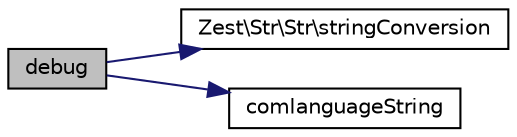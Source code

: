 digraph "debug"
{
  edge [fontname="Helvetica",fontsize="10",labelfontname="Helvetica",labelfontsize="10"];
  node [fontname="Helvetica",fontsize="10",shape=record];
  rankdir="LR";
  Node3 [label="debug",height=0.2,width=0.4,color="black", fillcolor="grey75", style="filled", fontcolor="black"];
  Node3 -> Node4 [color="midnightblue",fontsize="10",style="solid",fontname="Helvetica"];
  Node4 [label="Zest\\Str\\Str\\stringConversion",height=0.2,width=0.4,color="black", fillcolor="white", style="filled",URL="$class_zest_1_1_str_1_1_str.html#ada36c57d64c5bc69ccb6aa9e3ba2c4c6"];
  Node3 -> Node5 [color="midnightblue",fontsize="10",style="solid",fontname="Helvetica"];
  Node5 [label="comlanguageString",height=0.2,width=0.4,color="black", fillcolor="white", style="filled",URL="$class_zest_1_1_component_1_1_language_1_1_com_language.html#ad2b58bb11a0c4a0daf630ccedf96e151"];
}
